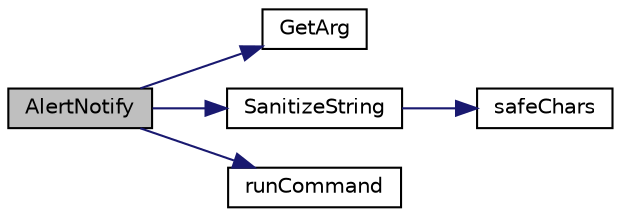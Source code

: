 digraph "AlertNotify"
{
  edge [fontname="Helvetica",fontsize="10",labelfontname="Helvetica",labelfontsize="10"];
  node [fontname="Helvetica",fontsize="10",shape=record];
  rankdir="LR";
  Node1353 [label="AlertNotify",height=0.2,width=0.4,color="black", fillcolor="grey75", style="filled", fontcolor="black"];
  Node1353 -> Node1354 [color="midnightblue",fontsize="10",style="solid",fontname="Helvetica"];
  Node1354 [label="GetArg",height=0.2,width=0.4,color="black", fillcolor="white", style="filled",URL="$df/d2d/util_8cpp.html#a24f685720bf40370e5bd2a192ad50cd8",tooltip="Return string argument or default value. "];
  Node1353 -> Node1355 [color="midnightblue",fontsize="10",style="solid",fontname="Helvetica"];
  Node1355 [label="SanitizeString",height=0.2,width=0.4,color="black", fillcolor="white", style="filled",URL="$df/d2d/util_8cpp.html#ae204f01eeaadc5a85015a51f369a8356"];
  Node1355 -> Node1356 [color="midnightblue",fontsize="10",style="solid",fontname="Helvetica"];
  Node1356 [label="safeChars",height=0.2,width=0.4,color="black", fillcolor="white", style="filled",URL="$df/d2d/util_8cpp.html#a6d092bd7c79da717e183a52d90e0e61f"];
  Node1353 -> Node1357 [color="midnightblue",fontsize="10",style="solid",fontname="Helvetica"];
  Node1357 [label="runCommand",height=0.2,width=0.4,color="black", fillcolor="white", style="filled",URL="$df/d2d/util_8cpp.html#adf94c00a5ac719c92a2f1bb2f8b2167f"];
}
